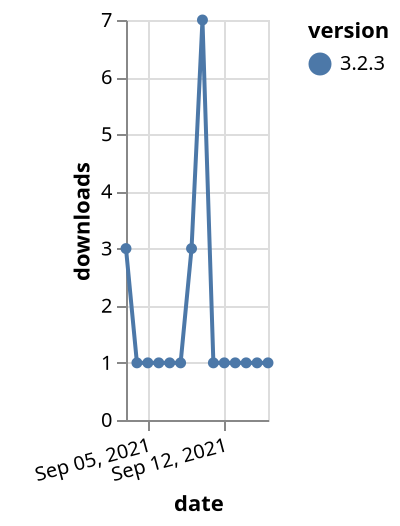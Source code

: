 {"$schema": "https://vega.github.io/schema/vega-lite/v5.json", "description": "A simple bar chart with embedded data.", "data": {"values": [{"date": "2021-09-03", "total": 613, "delta": 3, "version": "3.2.3"}, {"date": "2021-09-04", "total": 614, "delta": 1, "version": "3.2.3"}, {"date": "2021-09-05", "total": 615, "delta": 1, "version": "3.2.3"}, {"date": "2021-09-06", "total": 616, "delta": 1, "version": "3.2.3"}, {"date": "2021-09-07", "total": 617, "delta": 1, "version": "3.2.3"}, {"date": "2021-09-08", "total": 618, "delta": 1, "version": "3.2.3"}, {"date": "2021-09-09", "total": 621, "delta": 3, "version": "3.2.3"}, {"date": "2021-09-10", "total": 628, "delta": 7, "version": "3.2.3"}, {"date": "2021-09-11", "total": 629, "delta": 1, "version": "3.2.3"}, {"date": "2021-09-12", "total": 630, "delta": 1, "version": "3.2.3"}, {"date": "2021-09-13", "total": 631, "delta": 1, "version": "3.2.3"}, {"date": "2021-09-14", "total": 632, "delta": 1, "version": "3.2.3"}, {"date": "2021-09-15", "total": 633, "delta": 1, "version": "3.2.3"}, {"date": "2021-09-16", "total": 634, "delta": 1, "version": "3.2.3"}]}, "width": "container", "mark": {"type": "line", "point": {"filled": true}}, "encoding": {"x": {"field": "date", "type": "temporal", "timeUnit": "yearmonthdate", "title": "date", "axis": {"labelAngle": -15}}, "y": {"field": "delta", "type": "quantitative", "title": "downloads"}, "color": {"field": "version", "type": "nominal"}, "tooltip": {"field": "delta"}}}